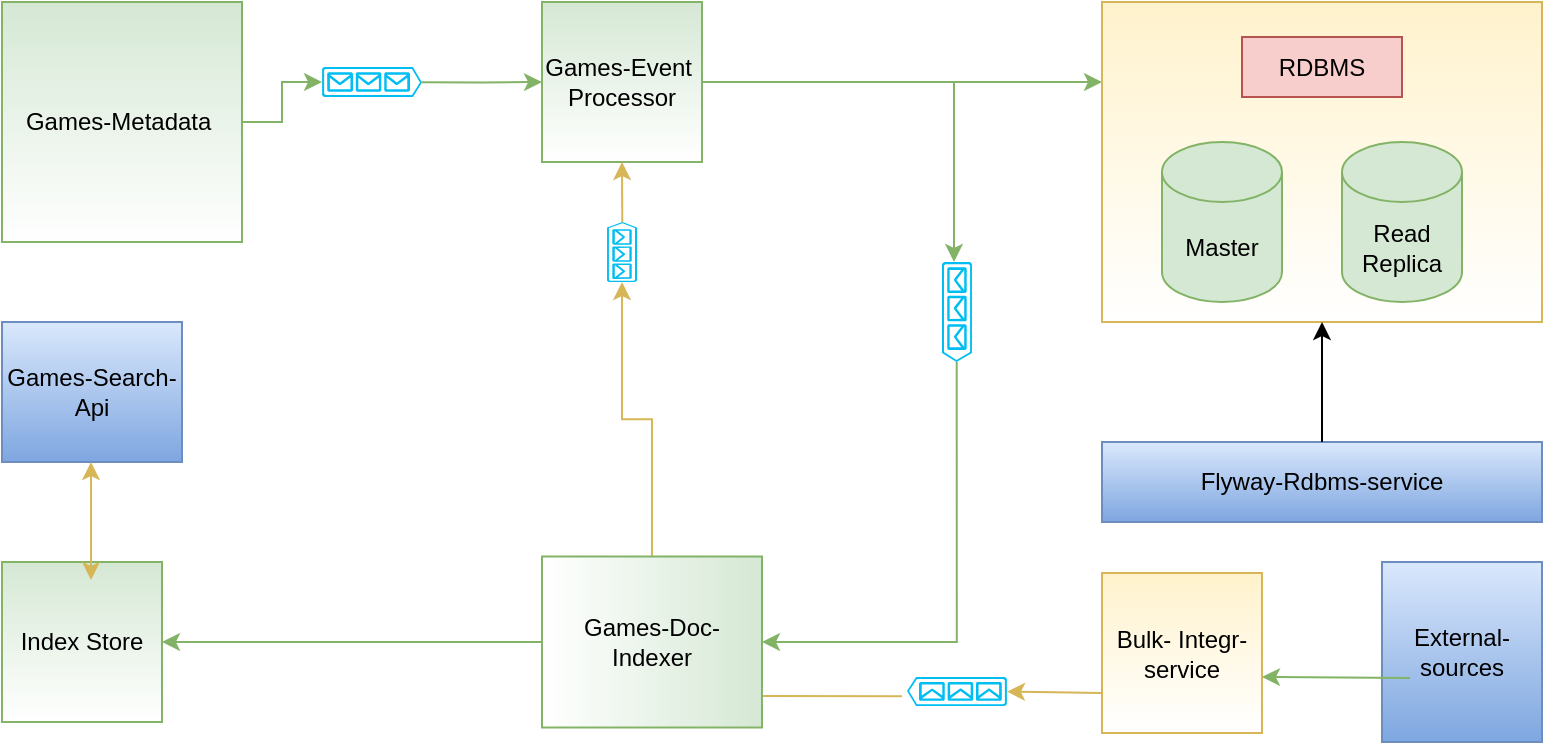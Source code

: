 <mxfile version="16.3.0" type="device"><diagram id="BKdBQ90UK9h5_LhgLvgZ" name="Page-1"><mxGraphModel dx="1422" dy="1886" grid="1" gridSize="10" guides="1" tooltips="1" connect="1" arrows="1" fold="1" page="1" pageScale="1" pageWidth="850" pageHeight="1100" math="0" shadow="0"><root><mxCell id="0"/><mxCell id="1" parent="0"/><mxCell id="pahJt-P4lmrep2XHuINu-1" value="" style="endArrow=classic;html=1;exitX=1;exitY=0.51;exitDx=0;exitDy=0;exitPerimeter=0;fillColor=#fff2cc;strokeColor=#d6b656;" parent="1" edge="1"><mxGeometry width="50" height="50" relative="1" as="geometry"><mxPoint x="720" y="267.105" as="sourcePoint"/><mxPoint x="620" y="267" as="targetPoint"/></mxGeometry></mxCell><mxCell id="pahJt-P4lmrep2XHuINu-3" value="Games-Metadata&amp;nbsp;" style="whiteSpace=wrap;html=1;aspect=fixed;fillColor=#d5e8d4;strokeColor=#82b366;gradientColor=#ffffff;" parent="1" vertex="1"><mxGeometry x="270" y="-80" width="120" height="120" as="geometry"/></mxCell><mxCell id="pahJt-P4lmrep2XHuINu-4" style="edgeStyle=orthogonalEdgeStyle;rounded=0;orthogonalLoop=1;jettySize=auto;html=1;exitX=1;exitY=0.5;exitDx=0;exitDy=0;entryX=0;entryY=0.5;entryDx=0;entryDy=0;fillColor=#d5e8d4;strokeColor=#82b366;entryPerimeter=0;" parent="1" source="pahJt-P4lmrep2XHuINu-5" edge="1"><mxGeometry x="300" y="-80" as="geometry"><mxPoint x="820" y="-40" as="targetPoint"/></mxGeometry></mxCell><mxCell id="pahJt-P4lmrep2XHuINu-5" value="Games-Event&amp;nbsp;&lt;br&gt;Processor" style="whiteSpace=wrap;html=1;aspect=fixed;fillColor=#d5e8d4;strokeColor=#82b366;gradientColor=#ffffff;" parent="1" vertex="1"><mxGeometry x="540" y="-80" width="80" height="80" as="geometry"/></mxCell><mxCell id="pahJt-P4lmrep2XHuINu-6" style="edgeStyle=orthogonalEdgeStyle;rounded=0;orthogonalLoop=1;jettySize=auto;html=1;exitX=1;exitY=0.51;exitDx=0;exitDy=0;exitPerimeter=0;fillColor=#d5e8d4;strokeColor=#82b366;" parent="1" source="pahJt-P4lmrep2XHuINu-7" target="pahJt-P4lmrep2XHuINu-5" edge="1"><mxGeometry x="300" y="-80" as="geometry"/></mxCell><mxCell id="pahJt-P4lmrep2XHuINu-7" value="" style="verticalLabelPosition=bottom;html=1;verticalAlign=top;align=center;strokeColor=none;fillColor=#00BEF2;shape=mxgraph.azure.queue_generic;pointerEvents=1;" parent="1" vertex="1"><mxGeometry x="430" y="-47.5" width="50" height="15" as="geometry"/></mxCell><mxCell id="pahJt-P4lmrep2XHuINu-8" style="edgeStyle=orthogonalEdgeStyle;rounded=0;orthogonalLoop=1;jettySize=auto;html=1;exitX=1;exitY=0.5;exitDx=0;exitDy=0;entryX=0;entryY=0.5;entryDx=0;entryDy=0;entryPerimeter=0;fillColor=#d5e8d4;strokeColor=#82b366;" parent="1" source="pahJt-P4lmrep2XHuINu-3" target="pahJt-P4lmrep2XHuINu-7" edge="1"><mxGeometry x="300" y="-80" as="geometry"/></mxCell><mxCell id="pahJt-P4lmrep2XHuINu-9" value="" style="verticalLabelPosition=bottom;html=1;verticalAlign=top;align=center;strokeColor=none;fillColor=#00BEF2;shape=mxgraph.azure.queue_generic;pointerEvents=1;direction=south;" parent="1" vertex="1"><mxGeometry x="740" y="50" width="15" height="50" as="geometry"/></mxCell><mxCell id="pahJt-P4lmrep2XHuINu-11" value="" style="endArrow=classic;html=1;fillColor=#d5e8d4;strokeColor=#82b366;" parent="1" edge="1"><mxGeometry x="300" y="-80" width="50" height="50" as="geometry"><mxPoint x="746" y="-40" as="sourcePoint"/><mxPoint x="746" y="50" as="targetPoint"/></mxGeometry></mxCell><mxCell id="pahJt-P4lmrep2XHuINu-12" style="edgeStyle=orthogonalEdgeStyle;rounded=0;orthogonalLoop=1;jettySize=auto;html=1;exitX=1;exitY=0.51;exitDx=0;exitDy=0;exitPerimeter=0;fillColor=#d5e8d4;strokeColor=#82b366;entryX=0.5;entryY=0;entryDx=0;entryDy=0;" parent="1" source="pahJt-P4lmrep2XHuINu-9" target="pahJt-P4lmrep2XHuINu-28" edge="1"><mxGeometry x="300" y="-80" as="geometry"><mxPoint x="620" y="170" as="targetPoint"/></mxGeometry></mxCell><mxCell id="pahJt-P4lmrep2XHuINu-15" value="Index Store" style="whiteSpace=wrap;html=1;aspect=fixed;fillColor=#d5e8d4;strokeColor=#82b366;gradientColor=#ffffff;" parent="1" vertex="1"><mxGeometry x="270" y="200" width="80" height="80" as="geometry"/></mxCell><mxCell id="pahJt-P4lmrep2XHuINu-18" value="" style="endArrow=classic;html=1;entryX=1;entryY=0.5;entryDx=0;entryDy=0;fillColor=#d5e8d4;strokeColor=#82b366;exitX=0.5;exitY=1;exitDx=0;exitDy=0;" parent="1" source="pahJt-P4lmrep2XHuINu-28" target="pahJt-P4lmrep2XHuINu-15" edge="1"><mxGeometry x="300" y="-80" width="50" height="50" as="geometry"><mxPoint x="540" y="246" as="sourcePoint"/><mxPoint x="700" y="130" as="targetPoint"/></mxGeometry></mxCell><mxCell id="pahJt-P4lmrep2XHuINu-25" value="" style="verticalLabelPosition=bottom;html=1;verticalAlign=top;align=center;strokeColor=none;fillColor=#00BEF2;shape=mxgraph.azure.queue_generic;pointerEvents=1;direction=north;" parent="1" vertex="1"><mxGeometry x="572.5" y="30" width="15" height="30" as="geometry"/></mxCell><mxCell id="pahJt-P4lmrep2XHuINu-26" style="edgeStyle=orthogonalEdgeStyle;rounded=0;orthogonalLoop=1;jettySize=auto;html=1;fillColor=#fff2cc;strokeColor=#d6b656;entryX=0;entryY=0.5;entryDx=0;entryDy=0;entryPerimeter=0;exitX=0;exitY=0.5;exitDx=0;exitDy=0;" parent="1" source="pahJt-P4lmrep2XHuINu-28" target="pahJt-P4lmrep2XHuINu-25" edge="1"><mxGeometry x="303" y="-50" as="geometry"><mxPoint x="580" y="120" as="sourcePoint"/><mxPoint x="543" y="-10" as="targetPoint"/><Array as="points"/></mxGeometry></mxCell><mxCell id="pahJt-P4lmrep2XHuINu-27" style="edgeStyle=orthogonalEdgeStyle;rounded=0;orthogonalLoop=1;jettySize=auto;html=1;fillColor=#fff2cc;strokeColor=#d6b656;entryX=0.5;entryY=1;entryDx=0;entryDy=0;exitX=1;exitY=0.51;exitDx=0;exitDy=0;exitPerimeter=0;" parent="1" source="pahJt-P4lmrep2XHuINu-25" target="pahJt-P4lmrep2XHuINu-5" edge="1"><mxGeometry x="313" y="-40" as="geometry"><mxPoint x="590" y="120" as="sourcePoint"/><mxPoint x="590" y="70" as="targetPoint"/><Array as="points"/></mxGeometry></mxCell><mxCell id="pahJt-P4lmrep2XHuINu-28" value="Games-Doc- Indexer" style="rounded=0;whiteSpace=wrap;html=1;direction=south;fillColor=#d5e8d4;strokeColor=#82b366;gradientColor=#ffffff;" parent="1" vertex="1"><mxGeometry x="540" y="197.25" width="110" height="85.5" as="geometry"/></mxCell><mxCell id="pahJt-P4lmrep2XHuINu-30" value="Bulk- Integr-service" style="whiteSpace=wrap;html=1;aspect=fixed;fillColor=#fff2cc;strokeColor=#d6b656;gradientColor=#ffffff;" parent="1" vertex="1"><mxGeometry x="820" y="205.5" width="80" height="80" as="geometry"/></mxCell><mxCell id="pahJt-P4lmrep2XHuINu-32" value="" style="verticalLabelPosition=bottom;html=1;verticalAlign=top;align=center;strokeColor=none;fillColor=#00BEF2;shape=mxgraph.azure.queue_generic;pointerEvents=1;direction=west;" parent="1" vertex="1"><mxGeometry x="722.5" y="257.5" width="50" height="14.5" as="geometry"/></mxCell><mxCell id="pahJt-P4lmrep2XHuINu-33" value="" style="endArrow=classic;html=1;exitX=0;exitY=0.75;exitDx=0;exitDy=0;entryX=0;entryY=0.5;entryDx=0;entryDy=0;entryPerimeter=0;fillColor=#fff2cc;strokeColor=#d6b656;" parent="1" source="pahJt-P4lmrep2XHuINu-30" target="pahJt-P4lmrep2XHuINu-32" edge="1"><mxGeometry width="50" height="50" relative="1" as="geometry"><mxPoint x="570" y="80" as="sourcePoint"/><mxPoint x="620" y="30" as="targetPoint"/></mxGeometry></mxCell><mxCell id="wlhnuc6OCGcBlLOlFWmA-4" value="" style="rounded=0;whiteSpace=wrap;html=1;fillColor=#fff2cc;strokeColor=#d6b656;gradientColor=#ffffff;" parent="1" vertex="1"><mxGeometry x="820" y="-80" width="220" height="160" as="geometry"/></mxCell><mxCell id="wlhnuc6OCGcBlLOlFWmA-5" value="Master" style="shape=cylinder3;whiteSpace=wrap;html=1;boundedLbl=1;backgroundOutline=1;size=15;fillColor=#d5e8d4;strokeColor=#82b366;" parent="1" vertex="1"><mxGeometry x="850" y="-10" width="60" height="80" as="geometry"/></mxCell><mxCell id="wlhnuc6OCGcBlLOlFWmA-6" value="Read Replica" style="shape=cylinder3;whiteSpace=wrap;html=1;boundedLbl=1;backgroundOutline=1;size=15;fillColor=#d5e8d4;strokeColor=#82b366;" parent="1" vertex="1"><mxGeometry x="940" y="-10" width="60" height="80" as="geometry"/></mxCell><mxCell id="wlhnuc6OCGcBlLOlFWmA-7" value="RDBMS" style="text;html=1;strokeColor=#b85450;fillColor=#f8cecc;align=center;verticalAlign=middle;whiteSpace=wrap;rounded=0;" parent="1" vertex="1"><mxGeometry x="890" y="-62.5" width="80" height="30" as="geometry"/></mxCell><mxCell id="wlhnuc6OCGcBlLOlFWmA-8" value="Games-Search-Api" style="rounded=0;whiteSpace=wrap;html=1;gradientColor=#7ea6e0;fillColor=#dae8fc;strokeColor=#6c8ebf;" parent="1" vertex="1"><mxGeometry x="270" y="80" width="90" height="70" as="geometry"/></mxCell><mxCell id="wlhnuc6OCGcBlLOlFWmA-9" value="" style="endArrow=classic;startArrow=classic;html=1;fillColor=#fff2cc;strokeColor=#d6b656;" parent="1" edge="1"><mxGeometry width="50" height="50" relative="1" as="geometry"><mxPoint x="314.5" y="209" as="sourcePoint"/><mxPoint x="314.5" y="150" as="targetPoint"/></mxGeometry></mxCell><mxCell id="wlhnuc6OCGcBlLOlFWmA-12" value="External-sources" style="rounded=0;whiteSpace=wrap;html=1;gradientColor=#7ea6e0;fillColor=#dae8fc;strokeColor=#6c8ebf;" parent="1" vertex="1"><mxGeometry x="960" y="200" width="80" height="90" as="geometry"/></mxCell><mxCell id="wlhnuc6OCGcBlLOlFWmA-13" value="" style="endArrow=classic;html=1;fillColor=#d5e8d4;strokeColor=#82b366;" parent="1" edge="1"><mxGeometry x="454" y="127.5" width="50" height="50" as="geometry"><mxPoint x="974" y="258" as="sourcePoint"/><mxPoint x="900" y="257.5" as="targetPoint"/></mxGeometry></mxCell><mxCell id="wlhnuc6OCGcBlLOlFWmA-15" value="Flyway-Rdbms-service" style="rounded=0;whiteSpace=wrap;html=1;gradientColor=#7ea6e0;fillColor=#dae8fc;strokeColor=#6c8ebf;" parent="1" vertex="1"><mxGeometry x="820" y="140" width="220" height="40" as="geometry"/></mxCell><mxCell id="wlhnuc6OCGcBlLOlFWmA-17" value="" style="endArrow=classic;html=1;exitX=0.5;exitY=0;exitDx=0;exitDy=0;" parent="1" source="wlhnuc6OCGcBlLOlFWmA-15" edge="1"><mxGeometry width="50" height="50" relative="1" as="geometry"><mxPoint x="880" y="110" as="sourcePoint"/><mxPoint x="930" y="80" as="targetPoint"/></mxGeometry></mxCell></root></mxGraphModel></diagram></mxfile>